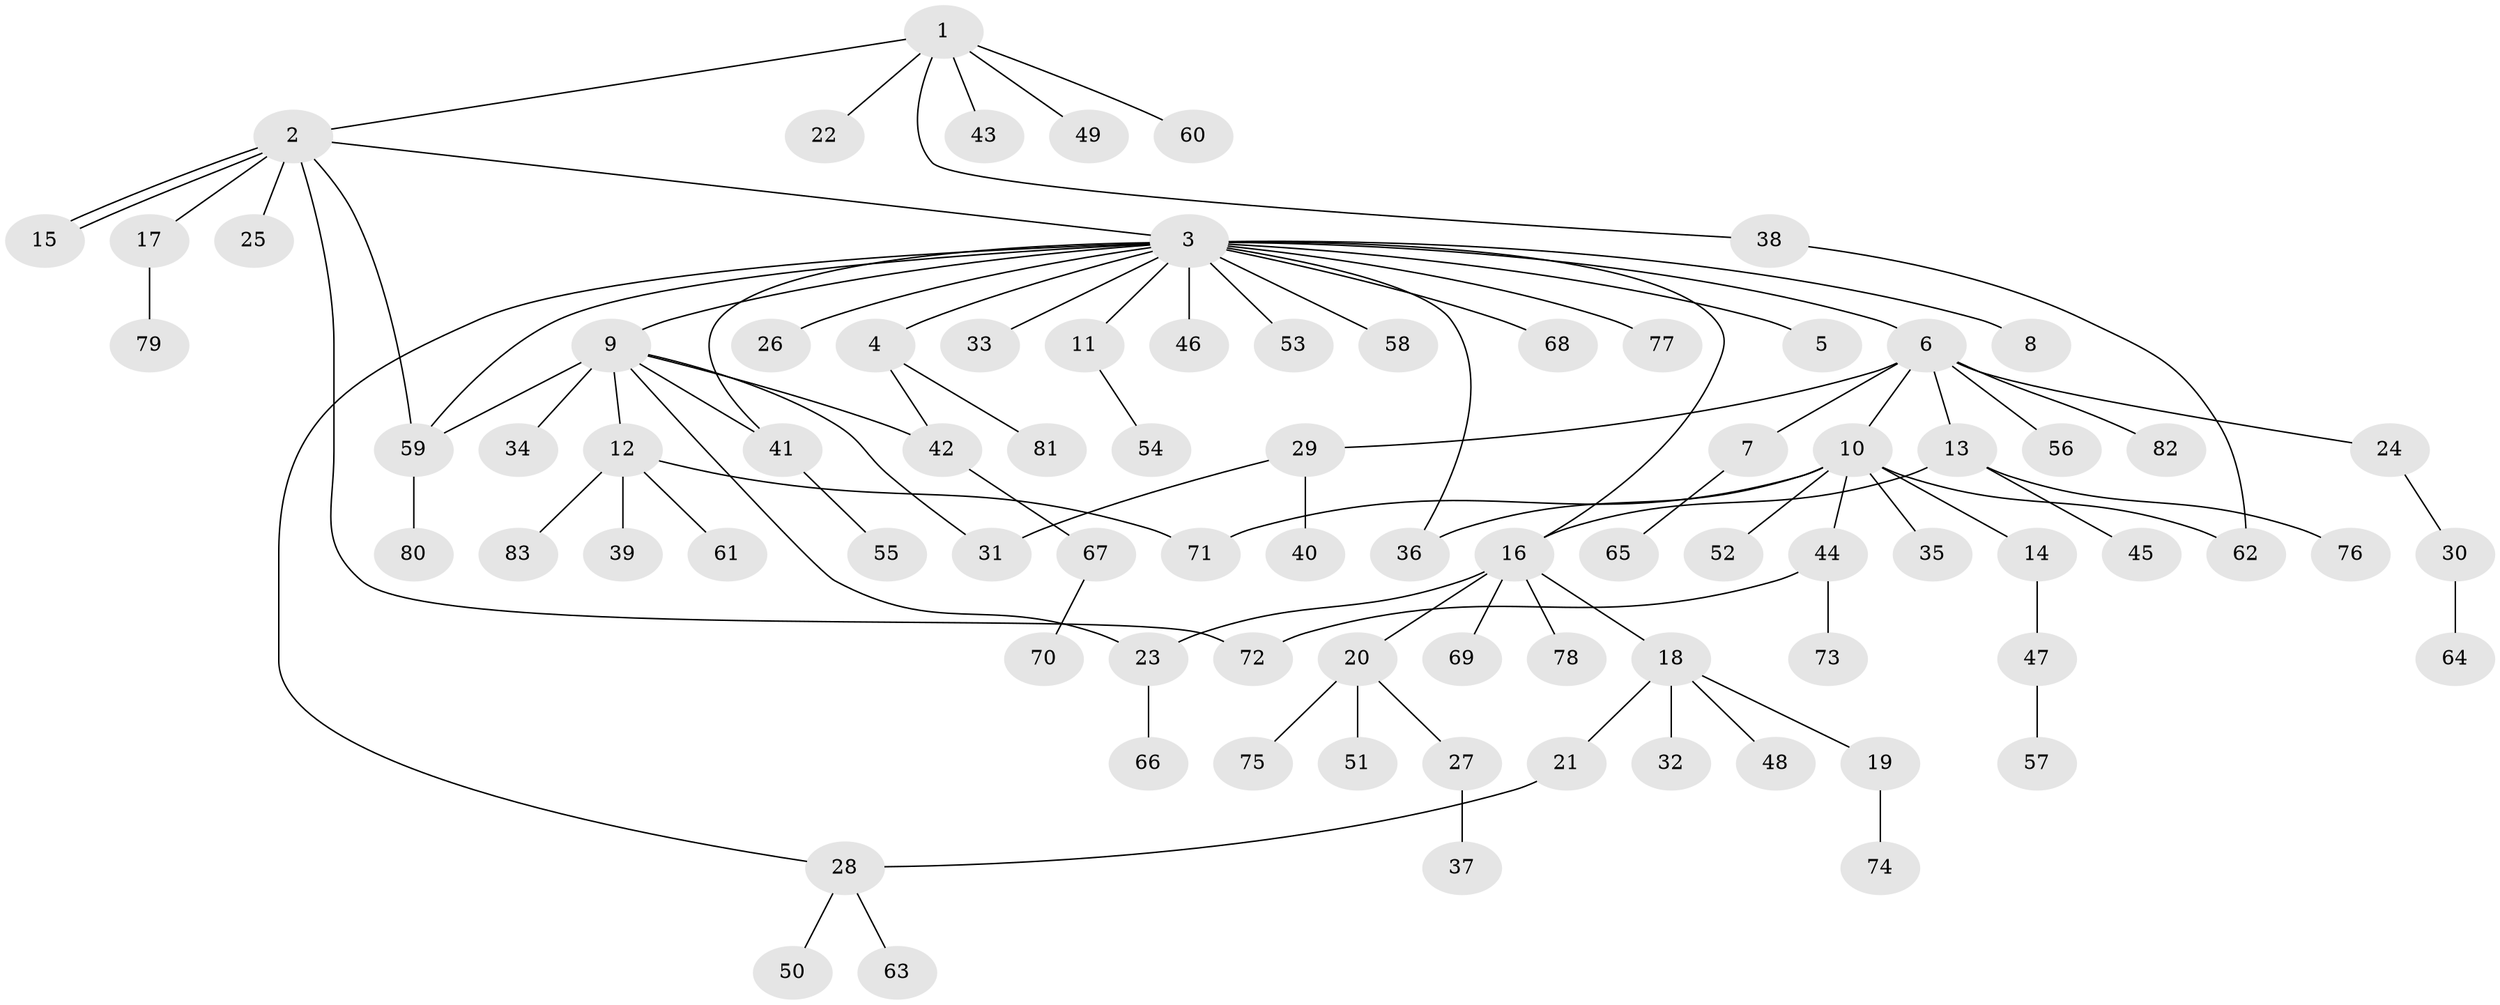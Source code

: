 // coarse degree distribution, {5: 0.01694915254237288, 7: 0.03389830508474576, 19: 0.01694915254237288, 4: 0.05084745762711865, 1: 0.559322033898305, 8: 0.03389830508474576, 3: 0.0847457627118644, 2: 0.1864406779661017, 6: 0.01694915254237288}
// Generated by graph-tools (version 1.1) at 2025/23/03/03/25 07:23:51]
// undirected, 83 vertices, 95 edges
graph export_dot {
graph [start="1"]
  node [color=gray90,style=filled];
  1;
  2;
  3;
  4;
  5;
  6;
  7;
  8;
  9;
  10;
  11;
  12;
  13;
  14;
  15;
  16;
  17;
  18;
  19;
  20;
  21;
  22;
  23;
  24;
  25;
  26;
  27;
  28;
  29;
  30;
  31;
  32;
  33;
  34;
  35;
  36;
  37;
  38;
  39;
  40;
  41;
  42;
  43;
  44;
  45;
  46;
  47;
  48;
  49;
  50;
  51;
  52;
  53;
  54;
  55;
  56;
  57;
  58;
  59;
  60;
  61;
  62;
  63;
  64;
  65;
  66;
  67;
  68;
  69;
  70;
  71;
  72;
  73;
  74;
  75;
  76;
  77;
  78;
  79;
  80;
  81;
  82;
  83;
  1 -- 2;
  1 -- 22;
  1 -- 38;
  1 -- 43;
  1 -- 49;
  1 -- 60;
  2 -- 3;
  2 -- 15;
  2 -- 15;
  2 -- 17;
  2 -- 25;
  2 -- 59;
  2 -- 72;
  3 -- 4;
  3 -- 5;
  3 -- 6;
  3 -- 8;
  3 -- 9;
  3 -- 11;
  3 -- 16;
  3 -- 26;
  3 -- 28;
  3 -- 33;
  3 -- 36;
  3 -- 41;
  3 -- 46;
  3 -- 53;
  3 -- 58;
  3 -- 59;
  3 -- 68;
  3 -- 77;
  4 -- 42;
  4 -- 81;
  6 -- 7;
  6 -- 10;
  6 -- 13;
  6 -- 24;
  6 -- 29;
  6 -- 56;
  6 -- 82;
  7 -- 65;
  9 -- 12;
  9 -- 23;
  9 -- 31;
  9 -- 34;
  9 -- 41;
  9 -- 42;
  9 -- 59;
  10 -- 14;
  10 -- 35;
  10 -- 36;
  10 -- 44;
  10 -- 52;
  10 -- 62;
  10 -- 71;
  11 -- 54;
  12 -- 39;
  12 -- 61;
  12 -- 71;
  12 -- 83;
  13 -- 16;
  13 -- 45;
  13 -- 76;
  14 -- 47;
  16 -- 18;
  16 -- 20;
  16 -- 23;
  16 -- 69;
  16 -- 78;
  17 -- 79;
  18 -- 19;
  18 -- 21;
  18 -- 32;
  18 -- 48;
  19 -- 74;
  20 -- 27;
  20 -- 51;
  20 -- 75;
  21 -- 28;
  23 -- 66;
  24 -- 30;
  27 -- 37;
  28 -- 50;
  28 -- 63;
  29 -- 31;
  29 -- 40;
  30 -- 64;
  38 -- 62;
  41 -- 55;
  42 -- 67;
  44 -- 72;
  44 -- 73;
  47 -- 57;
  59 -- 80;
  67 -- 70;
}
